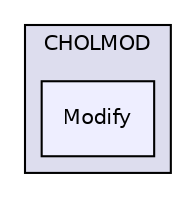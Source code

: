 digraph "libs/SuiteSparse/CHOLMOD/Modify" {
  compound=true
  node [ fontsize="10", fontname="Helvetica"];
  edge [ labelfontsize="10", labelfontname="Helvetica"];
  subgraph clusterdir_1715615f3f6e7394862de293d3809de9 {
    graph [ bgcolor="#ddddee", pencolor="black", label="CHOLMOD" fontname="Helvetica", fontsize="10", URL="dir_1715615f3f6e7394862de293d3809de9.html"]
  dir_99cc9db584d29fb913b5010238a3f62e [shape=box, label="Modify", style="filled", fillcolor="#eeeeff", pencolor="black", URL="dir_99cc9db584d29fb913b5010238a3f62e.html"];
  }
}
